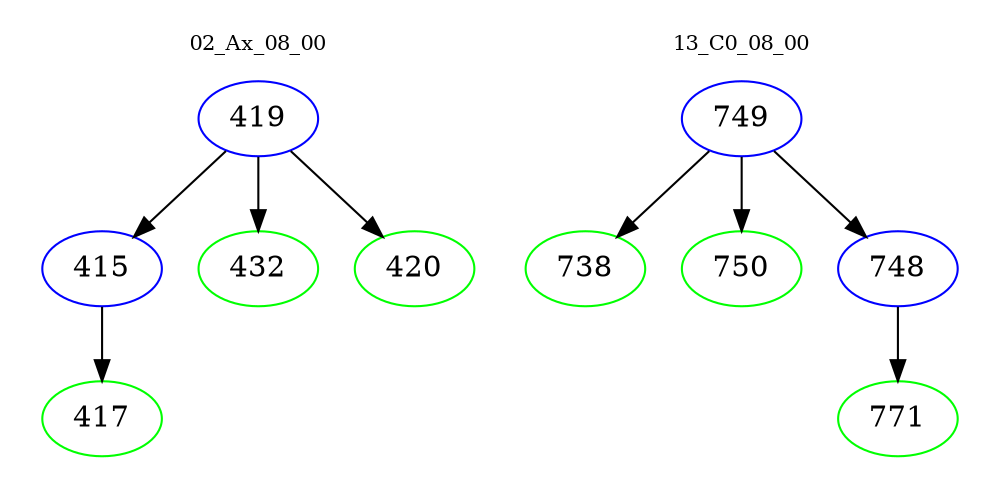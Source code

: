 digraph{
subgraph cluster_0 {
color = white
label = "02_Ax_08_00";
fontsize=10;
T0_419 [label="419", color="blue"]
T0_419 -> T0_415 [color="black"]
T0_415 [label="415", color="blue"]
T0_415 -> T0_417 [color="black"]
T0_417 [label="417", color="green"]
T0_419 -> T0_432 [color="black"]
T0_432 [label="432", color="green"]
T0_419 -> T0_420 [color="black"]
T0_420 [label="420", color="green"]
}
subgraph cluster_1 {
color = white
label = "13_C0_08_00";
fontsize=10;
T1_749 [label="749", color="blue"]
T1_749 -> T1_738 [color="black"]
T1_738 [label="738", color="green"]
T1_749 -> T1_750 [color="black"]
T1_750 [label="750", color="green"]
T1_749 -> T1_748 [color="black"]
T1_748 [label="748", color="blue"]
T1_748 -> T1_771 [color="black"]
T1_771 [label="771", color="green"]
}
}
